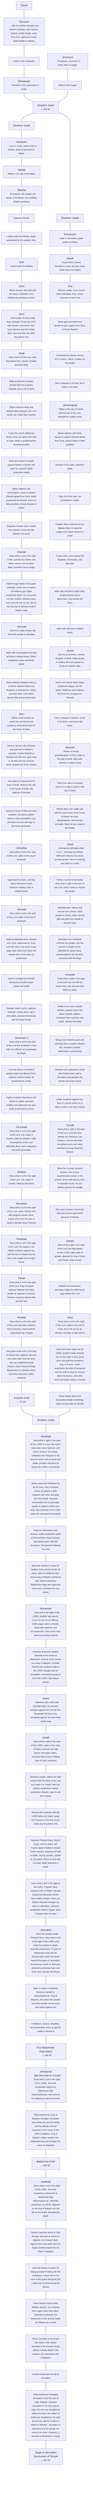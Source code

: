 graph TD
    %% David
    David

    %% Jeroboam
    Jeroboam["
    Jeroboam
    <small>Of Ephraim, promised 10 tribes, flees to Egypt.</small>
    "]
    ---
    JeroboamReturn["
    <small>Returns from Egypt.</small>
    "]

    %% David to Rehoboam
    David
    ---
    Solomon["
    Solomon
    <small>Kills his brother Adonijah and David's enemies, asks God for wisdom, builds temple, turns from God, oppresses Israel, leads people to idolatry.</small>
    "]
    ---
    Solomon2["
    <small>Looks to kill Jeroboam.</small>
    "]
    ---
    Rehoboam["
    Rehoboam
    <small>Threatens more oppression in Israel.</small>
    "]
    ---
    %% Kingdom split
    Split["
    <em>Kingdom Splits</em>
    <small>c. 930 BC</small>
    "]
    Split --- North["Northern Israel"]
    Split --- South["Southern Judah"]

    %% Northern Israel
    JeroboamReturn --- Split
    North
    ---
    JeroboamKing["
    Jeroboam
    <small>Lives in Tirzah, leads Israel to idolatry, death prophesied by Ahijah.</small>
    "]
    ---
    Nadab["
    Nadab
    <small>Walks in the way of his father.</small>
    "]
    ---
    Baasha["
    Baasha
    <small>Of Issachar, kills Nadab and house of Jeroboam, thus fulfilling Ahijah's prophecy.</small>
    "]
    ---
    BaashaRamah["
    <small>Captures Ramah.</small>
    "]
    ---
    BaashaJehu["
    <small>Leads Israel into idolatry, death prophesied by the prophet Jehu.</small>
    "]
    ---
    Elah["
    Elah
    <small>Leads Israel into idolatry.</small>
    "]
    ---
    Zimri["
    Zimri
    <small>Elah's servant, kills Elah and the house of Baasha, thus fulfilling the prophecy of Jehu.</small>
    "]
    ---
    Omri["
    Omri
    <small>Commander of army made king, besieges Tirzah and Zimri kills himself, overcomes Tibni, buys Samaria and lives there, does more evil than any other king before him.</small>
    "]
    ---
    Ahab["
    Ahab
    <small>Does more evil than any other king before him, marries Jezebel, worships Baal.</small>
    "]
    ---
    AhabJezebel["
    <small>Elijah prophesies drought, Jezebel kills the prophets, Obadiah saves 100 of them.</small>
    "]
    ---
    AhabElijah["
    <small>Elijah confronts Ahab and defeats false prophets, the Lord sends rain, Elijah flees Jezebel.</small>
    "]
    ---
    AhabSyria["
    <small>Trusts the Lord to defeat the Syrian army, but spares the king of Syria, death is prophesied by unnamed prophet.</small>
    "]
    ---
    AhabNaboth["
    <small>Ahab and Jezebel conspire against Naboth to kill him and steal his vineyard, Elijah prophesies death.</small>
    "]
    ---
    AhabAlliance["
    <small>Makes alliance with Jehoshaphat, wants to capture Ramoth-gilead from Syria, death prophesied by Micaiah, listens to false prophets, throws Micaiah in prison.</small>
    "]
    ---
    AhabDeath["
    <small>Disguises himself, dies in battle from random arrow that hits between his armor.</small>
    "]
    ---
    Ahaziah["
    Ahaziah
    <small>Does what is evil in the sight of the Lord like his mother and father, serves and worships Baal, provokes God to anger.</small>
    "]
    ---
    AhaziahDeath["
    <small>Falls through lattice in his upper chamber, sends men to inquire of Philistine god, Elijah prophesies death, fire consumes his men, brother Jehoram takes over since he has no son, dies in the 3rd year of Jehoram king of Judah's reign.</small>
    "]
    ---
    Jehoram["
    Jehoram
    <small>Gets rid of pillar of Baal, but still leads people to apostasy.</small>
    "]
    ---
    JehoramJehoshaphat["
    <small>Allies with Jehoshaphat and king of Edom to defeat Moab, Elisha prophesies water and Moab defeat.</small>
    "]
    ---
    JehoramSyria["
    <small>Syria captures Samaria, there is a famine, blames Elisha and threatens to behead him, Elisha promises food, God makes Syrians flee and provides food.</small>
    "]
    ---
    Jehu["
    Jehu
    <small>Elisha sends prophet to anoint him and tell him the prophecy of the destruction of the house of Ahab.</small>
    "]
    ---
    JehuJezreel["
    <small>Goes to Jezreel, kills Jehoram and puts him in Naboth's vineyard, chases Ahaziah to Samaria and kills him, goes back to Jezreel and has eunuchs throw Jezebel out of her window.</small>
    "]
    ---
    JehuElders["
    <small>Has elders of Samaria kill 70 sons of Ahab, destroys the rest of the house of Ahab, kills relatives of Ahaziah.</small>
    "]
    ---
    JehuFalseProphets["
    <small>Destroys house of Baal and false prophets, but leaves golden calves in Dan and Bethel, God promises his sons will reign to the fourth generation.</small>
    "]
    ---
    Jehoahaz["
    Jehoahaz
    <small>Does what is evil in the sight of the Lord, walks in the way of Jeroboam.</small>
    "]
    ---
    JehoahazSyria["
    <small>Oppressed by Syria, Lord has mercy and saves Israel, continues idolatry, army is whittled down.</small>
    "]
    ---
    Jehoash["
    Jehoash
    <small>Does what is evil in the sight of the Lord, walks in the way of Jeroboam.</small>
    "]
    ---
    JehoashElisha["
    <small>Elisha prophesies three victories over Syria, oppressed by Syria, Lord has mercy and saves Israel, takes back cities from Syria and defeats them three times as prophesied.</small>
    "]
    ---
    JehoashAmaziah["
    <small>Israel is enraged by Amaziah dismissing Israelite troops, troops raid Judah.</small>
    "]
    ---
    JehoashArmy["
    <small>Defeats Judah's army, captures Amaziah, breaks down wall in Jerusalem, plunders the temple and the king's house.</small>
    "]
    ---
    JeroboamII["
    Jeroboam II
    <small>Does what is evil in the sight of the Lord like Jeroboam, Israel falls into affliction as prophesied by Ahijah.</small>
    "]
    ---
    JeroboamIIMercy["
    <small>God has mercy on behalf of greater Israel and delivers them, restores northern border as prophesied by Jonah.</small>
    "]
    ---
    JeroboamIIFights["
    <small>Fights to restore Damascus and Hamat to Judah, becomes wealthy and oppresses the poor, death prophesied by Amos.</small>
    "]
    ---
    Zechariah["
    Zechariah
    <small>Does what is evil in the sight of the Lord, only reigns 6 months, killed by Shallum, fulfils the prophecy of the Lord regarding Jehu's sons reigning to the fourth generation.</small>
    "]
    ---
    Shallum["
    Shallum
    <small>Does what is evil in the sight of the Lord, only reigns 8 months, killed by Menahem.</small>
    "]
    ---
    Menahem["
    Menahem
    <small>Does what is evil in the sight of the Lord, sacks Tiphsah and kills pregnant women there, exacts silver from the men of Israel to placate king of Assyria.</small>
    "]
    ---
    Pekahiah["
    Pekahiah
    <small>Does what is evil in the sight of the Lord, his captain's son Pekah conspires against him with 50 men of Gilead who kill him in the citadel of the King's house.</small>
    "]
    ---
    Pekah["
    Pekah
    <small>Does what is evil in the sight of the Lord, king of Assyria captures Naphtali and takes people as captives to Assyria, Hoshea conspires against him and kills him.</small>
    "]
    ---
    Hoshea["
    Hoshea
    <small>Does what is evil in the sight of the Lord, becomes vassal to king of Assyria, imprisoned for supporting king of Egypt.</small>
    "]
    ---
    HosheaAssyria["
    <small>God gives Israel over to the king of Assyria who captures Samaria and exiles them from the land, they are scattered around Assyria, king of Assyria brings Babylonians to Samaria where syncretism becomes widely practiced.</small>
    "]
    ---
    %% Assyrian exile
    AssyrianExile["
    <em>Assyrian Exile</em>
    <small>c. 722 BC</small>
    "]
    ---
    SouthernJudah["
    Southern Judah
    "]

    %% Southern Judah
    South
    ---
    RehoboamKing["
    Rehoboam
    <small>Lives in Jerusalem, leads Judah to idolatry.</small>
    "]
    ---
    Abijah["
    Abijah
    <small>Trusts God to defeat Jeroboam's army, but then leads Judah back into idolatry.</small>
    "]
    ---
    Asa["
    Asa
    <small>Reforms Judah, trusts God to defeat Ethiopian army, enters covenant to seek God.</small>
    "]
    ---
    AsaBaasha["
    <small>Takes gold and silver from temple to gain support from Syria to thwart Baasha.</small>
    "]
    ---
    AsaHanani["
    <small>Confronted by Hanani, throws him in prison, inflicts cruelties on the people.</small>
    "]
    ---
    AsaFire["
    <small>Dies of disease in his feet, fire is made in his honor.</small>
    "]
    ---
    Jehoshaphat["
    Jehoshaphat
    <small>Walks in the way of David, teaches law of the Lord, strengthens Judah's army.</small>
    "]
    ---
    JehoshaphatAlliance["
    <small>Makes alliance with Ahab, agrees to capture Ramoth-gilead from Syria, doesn't listen to false prophets.</small>
    "]
    ---
    JehoshaphatSpared["
    <small>Dressed in his robes, spared in battle.</small>
    "]
    ---
    JehoshaphatCleanup["
    <small>Gets rid of the male cult prostitutes in Judah.</small>
    "]
    ---
    JehoshaphatJehu["
    <small>Prophet Jehu confronts him for helping Ahab, he appoints judges and makes reforms in Judah.</small>
    "]
    ---
    JehoshaphatMoabites["
    <small>Trusts in the Lord to defeat the Moabites, Ammonites, and Meunites.</small>
    "]
    ---
    JehoshaphatAhaziah["
    <small>Allies with Ahaziah to build ships, prophet Eliezer warns destruction, God wrecks the ships.</small>
    "]
    ---
    JehoshaphatJehoram["
    <small>Allies with Jehoram to defeat Moab.</small>
    "]
    ---
    Joram["
    Joram
    <small>Kills his six brothers, marries daughter of Ahab, leads people to idolatry, the Lord spares his house for David's sake.</small>
    "]
    ---
    JoramEdom["
    <small>Edom and Libnah revolt, Elijah prophesies plague and his death, Philistines and Arabians kill all but his youngest son Ahaziah.</small>
    "]
    ---
    JoramDeath["
    <small>Dies of disease in bowels, no fire in his honor, not buried with kings.</small>
    "]
    ---
    AhaziahJudah["
    Ahaziah
    <small>Mother is Athalia granddaughter of Omri, walks in the way of Ahab, allies with Jehoram to attack Syria.</small>
    "]
    ---
    AhaziahJudahFlees["
    <small>Flees from Jehu to Samaria where he is killed, buried in the city of David.</small>
    "]
    ---
    AhaziahAthalia["
    <small>Athalia takes over Judah and kills the royal family of the house of David, his sister Jehoshabeath, wife of priest Jehoiada, hides his son Joash in the temple.</small>
    "]
    ---
    Joash["
    Joash
    <small>Anointed by Jehoiada when he is 7, Jehoiada has Athalia killed and restores the priests and the temple, there is rejoicing and peace in Judah.</small>
    "]
    ---
    JoashCounsel["
    <small>Follows counsel of Jehoiada, does what is right in the eyes of the Lord, raises money to restore the temple.</small>
    "]
    ---
    JoashBadCounsel["
    <small>Jehoiada dies, follows bad counsel from princes, leads people to idolatry, takes sacred gifts and gold from temple to placate Syria.</small>
    "]
    ---
    JoashDeath["
    <small>Jehoiada's son Zechariah confronts the people, has him stoned in temple courts, defeated by Syrian army, assassinated by his servants, not buried with the kings.</small>
    "]
    ---
    Amaziah["
    Amaziah
    <small>Does what is right in the eyes of the Lord, but not with his whole heart, kills servants who killed his father.</small>
    "]
    ---
    AmaziahArmy["
    <small>Rallies army, hires Israelite soldiers, prophet warns him about Israelite soldiers, dismisses them and they raid Judah, defeats Edomites.</small>
    "]
    ---
    AmaziahEdomite["
    <small>Brings back Edomite gods and worships them, prophet rebukes him, threatens prophet, destruction is prophesied.</small>
    "]
    ---
    AmaziahCaptured["
    <small>Defeated and captured by Israel who breaks down wall in Jerusalem and plunders the temple and king's house.</small>
    "]
    ---
    AmaziahConspires["
    <small>Judah conspires against him, flees to Lachish where he is killed, buried in the city of David.</small>
    "]
    ---
    Uzziah["
    Uzziah
    <small>Does what is right in the eyes of the Lord, recovers land, defeats the Philistines, the Arabians, and the Meunites, strengthens army and cities, promotes farming, becomes famous.</small>
    "]
    ---
    UzziahBurn["
    <small>When he is strong, become prideful, tries to burn unauthorized incense in the temple, struck with leprosy, lives in separate house, his son Jotham governs the people.</small>
    "]
    ---
    UzziahDeath["
    <small>Dies and is buried in the king's field and not the royal tombs because of leprosy.</small>
    "]
    ---
    Jotham["
    Jotham
    <small>Does what is right in the eyes of the Lord, but high places remain, builds upper gate of temple, attacked by king of Syria and Pekah, king of Israel.</small>
    "]
    ---
    JothamAmmonites["
    <small>Defeats the Ammonites, becomes mighty by ordering his ways before the Lord.</small>
    "]
    ---
    Ahaz["
    Ahaz
    <small>Does what is evil in the sight of the Lord, walks in the way of Israel, burns his son as an offering, worships at high places.</small>
    "]
    ---
    AhazSyria["
    <small>Syria and Israel wage war on Judah, prophet Isaiah reminds him to have faith in God, gives silver and gold from temple to king of Assyria, Isaiah prophesies the birth of Immanuel and the exile by Assyria, Assyria takes Damascus, sees altar there and builds replica in temple.</small>
    "]
    ---
    AhazTemple["
    <small>Shuts temple doors and desecrates temple furnishings, claims bronze altar for himself.</small>
    "]
    %% Assyrian exile
    AhazTemple --- SouthernJudah
    ---
    Hezekiah["
    Hezekiah
    <small>Does what is right in the eyes of the LORD in a way that hadn't been seen since Solomon and David, restores the temple, celebrates the Passover in the second month with all Israel and Judah, prospers because he keeps the LORD's commands.</small>
    "]
    ---
    HezekiahPhilistines["
    <small>Strikes down the Philistines as far as Gaza, king of Assyria comes up against Judah, bargains with silver and gold from the temple, Assyrian commander tries to persuade people of Judah to follow their king, they hold fast to the LORD under the command of Hezekiah.</small>
    "]
    ---
    HezekiahAssyria["
    <small>Prays for deliverance from Assyria, Isaiah prophesies death of Sennacherib, king of Assyria, God strikes down 185,000 Assyrians, Sennacherib killed by his sons.</small>
    "]
    ---
    HezekiahIllness["
    <small>Becomes deathly ill, prays for healing, God extends his life 15 years, asks for additional sign, shows king of Babylon all that he has, Isaiah prophesies Babylonian siege and capturing of his sons, prioritizes his own safety.</small>
    "]
    ---
    Manasseh["
    Manasseh
    <small>Does evil in the sight of the LORD, rebuilds high places, burns his son as an offering, builds pagan altars in temple, deals with mediums and necromancers, does worse than even surrounding nations.</small>
    "]
    ---
    ManassehProphets["
    <small>Prophets announce Judah's downfall at the hands of Manasseh, Assyrian army carries him away to Babylon, humbles himself and confesses faith in the LORD, brought back to Jerusalem, commands people to serve the LORD, high places remain.</small>
    "]
    ---
    Amon["
    Amon
    <small>Abandons the LORD and worships idols, his servants conspire against him and kill him, the people kill those who conspired against him and make Josiah king.</small>
    "]
    ---
    Josiah["
    Josiah
    <small>Does what is right in the eyes of the LORD, walks in the ways of David, destroys the high places and pagan altars, sacrifices false priests fulfilling man of God's prophecy.</small>
    "]
    ---
    JosiahTemple["
    <small>Restores temple, Hilkiah the high priests finds the Book of the Law and reads it to Josiah, tears his clothes, prophetess Huldah prophesies disaster, says he will die in peace.</small>
    "]
    ---
    JosiahCovenant["
    <small>Renews the covenant with the LORD before all Judah, keeps the Passover in the first month unlike any king before him.</small>
    "]
    ---
    JosiahPharaoh["
    <small>Opposes Pharaoh Neco, king of Egypt, and his attack with Assyria against Babylon despite God's warning, disguises himself in battle, shot by archers, carried to Jerusalem where he dies and is buried, death lamented in Israel.</small>
    "]
    ---
    JehoahazJudah["
    <small>Does what is evil in the sight of the LORD, Pharaoh Neco imprisons him in Riblah, Hamath (Syria) and demands money, Neco makes Josiah's other son Eliakim king and changes his name to Jehoiakim, Jeremiah prophesies death in Egypt, taken to Egypt where he dies.</small>
    "]
    ---
    Jehoiakim["
    Jehoiakim
    <small>Taxes the people to pay Pharaoh Neco, does what is evil in the sight of the LORD, puts Uriah the prophet to death, Jeremiah prophesies 70 years of Babylonian exile and his dishonorable death and burial beyond the gates of Jerusalem, he burns the scrolls of Jeremiah, Jeremiah prophesies that none of his sons will take the throne.</small>
    "]
    ---
    JehoiakimExlile["
    <small>Taken in chains to Babylon, becomes servant to Nebuchadnezzar, king of Babylon, who takes the vessels out of the temple, but he turns and rebels against him.</small>
    "]
    ---
    JehoiakimDownfall["
    <small>Chaldeans, Syrians, Moabites, and Ammonites come up against Judah to destroy it.</small>
    "]
    ---
    FirstBabylonianDeportation["
    <em>First Babylonian Deportation</em>
    <small>c. 605 BC</small>
    "]
    ---
    Jehoiachin["
    Jehoiachin
    <em>aka Jeconiah or Coniah</em>
    <small>Does what is evil in the sight of the LORD, Jeremiah prophesies capture by Babylonian king Nebuchadnezzar, and none of his offspring to take the throne.</small>
    "]
    ---
    JehoiachinExile["
    <small>Nebuchadnezzar, king of Babylon, besieges Jerusalem and carries him and his family and his officials and the treasures of the house of the LORD to Babylon, king of Babylon makes Josiah's son Mattaniah king and changes his name to Zedekiah.</small>
    "]
    ---
    BabylonianExile["
    <em>Babylonian Exile</em>
    <small>c. 597 BC</small>
    "]
    ---
    Zedekiah["
    Zedekiah
    <small>Does what is evil in the sight of the LORD, Jeremiah prophesies submission to Babylonian king Nebuchadnezzar, Jeremiah prophesies he will be captured by the king of Babylon yet will die an honorable and peaceful death.</small>
    "]
    ---
    ZedekiahJeremiah["
    <small>Doesn't heed the words of God through Jeremiah to submit to Babylon, but instead rebels against them and seeks aid from Egypt, Ezekiel prophesies his death in Babylon.</small>
    "]
    ---
    ZedekiahFamine["
    <small>Jeremiah thrown in prison for being accused of siding with the Chaldeans, moves him to the court of the guard and gives him a daily loaf of bread during the famine.</small>
    "]
    ---
    ZedekiahAttack["
    <small>Frees Hebrew slaves when Babylon attacks, but enslaves them again when they relent, Jeremiah prophesies the destruction of him and all Judah by Babylon as a result.</small>
    "]
    ---
    ZedekiahCistern["
    <small>Allows Jeremiah to be thrown into cistern, then allows Jeremiah to be rescued, finally admits to being afraid of the Judeans who deserted to the Chaldeans.</small>
    "]
    ---
    ZedekiahEzekiel["
    <small>Ezekiel prophesies the fall of Jerusalem.</small>
    "]
    ---
    ZedekiahBabylon["
    <small>Nebuchadnezzar besieges Jerusalem in his 9th year of reign, Babylon overakes Jerusalem in his 11th year of reign, his sons are slaughtered before his eyes, the nobles of Judah are slaughtered, his eyes are put out, and he is taken in chains to Babylon, Jerusalem is destroyed and the people are carried into exile in Babylon, a remnant is left behind in Judah.</small>
    "]
    ---
    SiegeOfJerusalem["
    <em>Siege of Jerusalem</em>
    <em>Destruction of Temple</em>
    <small>c. 587 BC</small>
    "]